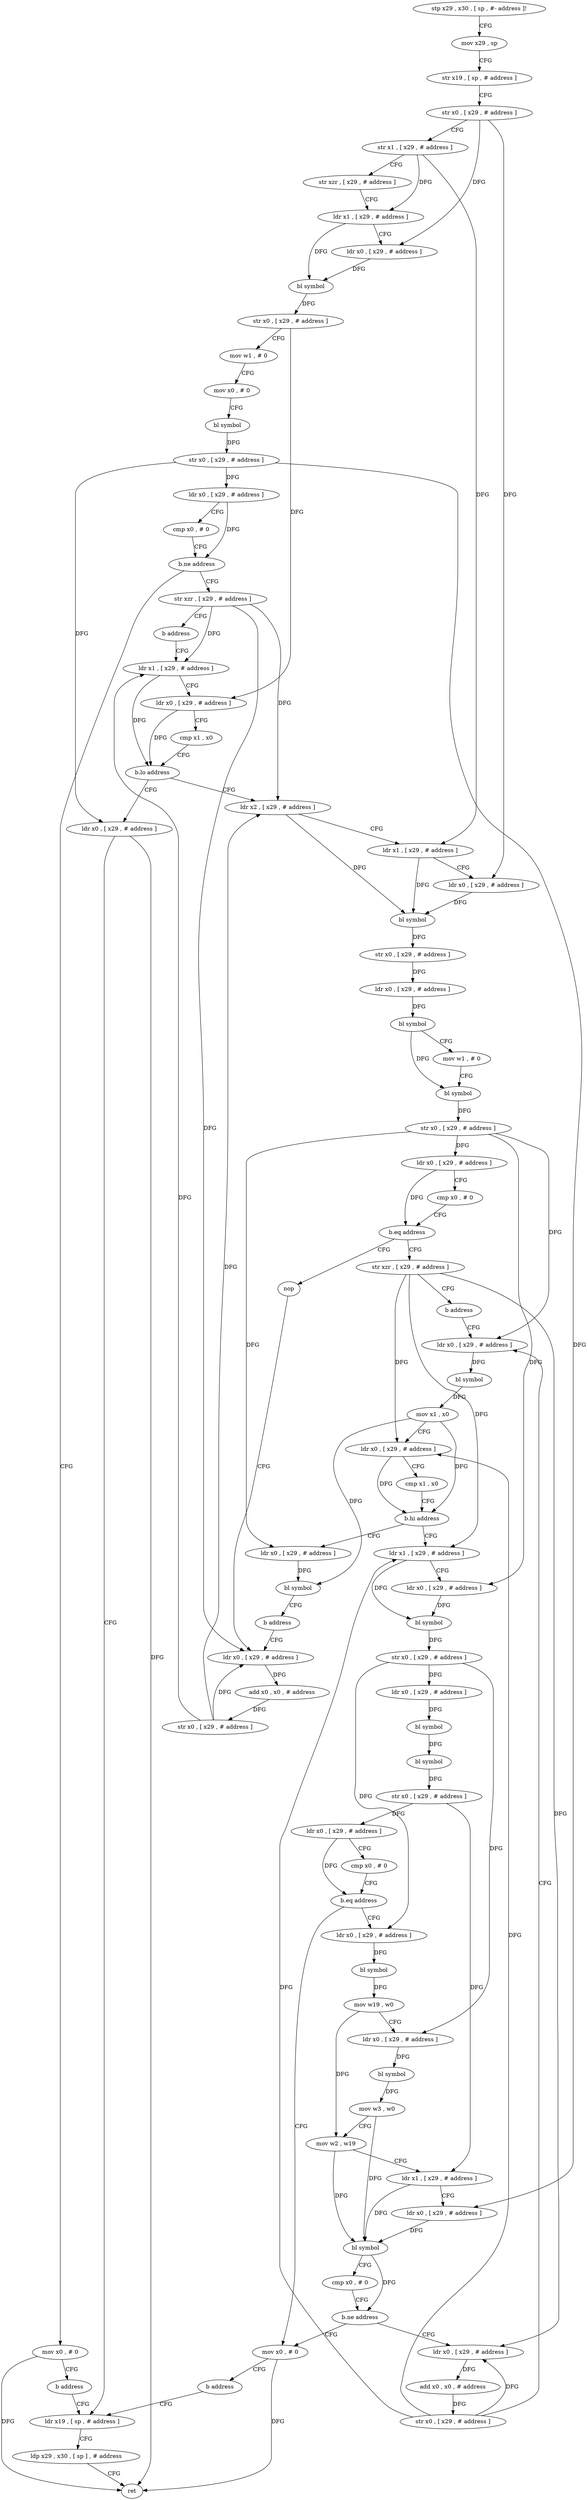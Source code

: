 digraph "func" {
"125076" [label = "stp x29 , x30 , [ sp , #- address ]!" ]
"125080" [label = "mov x29 , sp" ]
"125084" [label = "str x19 , [ sp , # address ]" ]
"125088" [label = "str x0 , [ x29 , # address ]" ]
"125092" [label = "str x1 , [ x29 , # address ]" ]
"125096" [label = "str xzr , [ x29 , # address ]" ]
"125100" [label = "ldr x1 , [ x29 , # address ]" ]
"125104" [label = "ldr x0 , [ x29 , # address ]" ]
"125108" [label = "bl symbol" ]
"125112" [label = "str x0 , [ x29 , # address ]" ]
"125116" [label = "mov w1 , # 0" ]
"125120" [label = "mov x0 , # 0" ]
"125124" [label = "bl symbol" ]
"125128" [label = "str x0 , [ x29 , # address ]" ]
"125132" [label = "ldr x0 , [ x29 , # address ]" ]
"125136" [label = "cmp x0 , # 0" ]
"125140" [label = "b.ne address" ]
"125152" [label = "str xzr , [ x29 , # address ]" ]
"125144" [label = "mov x0 , # 0" ]
"125156" [label = "b address" ]
"125384" [label = "ldr x1 , [ x29 , # address ]" ]
"125148" [label = "b address" ]
"125404" [label = "ldr x19 , [ sp , # address ]" ]
"125388" [label = "ldr x0 , [ x29 , # address ]" ]
"125392" [label = "cmp x1 , x0" ]
"125396" [label = "b.lo address" ]
"125160" [label = "ldr x2 , [ x29 , # address ]" ]
"125400" [label = "ldr x0 , [ x29 , # address ]" ]
"125408" [label = "ldp x29 , x30 , [ sp ] , # address" ]
"125412" [label = "ret" ]
"125164" [label = "ldr x1 , [ x29 , # address ]" ]
"125168" [label = "ldr x0 , [ x29 , # address ]" ]
"125172" [label = "bl symbol" ]
"125176" [label = "str x0 , [ x29 , # address ]" ]
"125180" [label = "ldr x0 , [ x29 , # address ]" ]
"125184" [label = "bl symbol" ]
"125188" [label = "mov w1 , # 0" ]
"125192" [label = "bl symbol" ]
"125196" [label = "str x0 , [ x29 , # address ]" ]
"125200" [label = "ldr x0 , [ x29 , # address ]" ]
"125204" [label = "cmp x0 , # 0" ]
"125208" [label = "b.eq address" ]
"125368" [label = "nop" ]
"125212" [label = "str xzr , [ x29 , # address ]" ]
"125372" [label = "ldr x0 , [ x29 , # address ]" ]
"125216" [label = "b address" ]
"125332" [label = "ldr x0 , [ x29 , # address ]" ]
"125336" [label = "bl symbol" ]
"125340" [label = "mov x1 , x0" ]
"125344" [label = "ldr x0 , [ x29 , # address ]" ]
"125348" [label = "cmp x1 , x0" ]
"125352" [label = "b.hi address" ]
"125220" [label = "ldr x1 , [ x29 , # address ]" ]
"125356" [label = "ldr x0 , [ x29 , # address ]" ]
"125224" [label = "ldr x0 , [ x29 , # address ]" ]
"125228" [label = "bl symbol" ]
"125232" [label = "str x0 , [ x29 , # address ]" ]
"125236" [label = "ldr x0 , [ x29 , # address ]" ]
"125240" [label = "bl symbol" ]
"125244" [label = "bl symbol" ]
"125248" [label = "str x0 , [ x29 , # address ]" ]
"125252" [label = "ldr x0 , [ x29 , # address ]" ]
"125256" [label = "cmp x0 , # 0" ]
"125260" [label = "b.eq address" ]
"125312" [label = "mov x0 , # 0" ]
"125264" [label = "ldr x0 , [ x29 , # address ]" ]
"125360" [label = "bl symbol" ]
"125364" [label = "b address" ]
"125316" [label = "b address" ]
"125268" [label = "bl symbol" ]
"125272" [label = "mov w19 , w0" ]
"125276" [label = "ldr x0 , [ x29 , # address ]" ]
"125280" [label = "bl symbol" ]
"125284" [label = "mov w3 , w0" ]
"125288" [label = "mov w2 , w19" ]
"125292" [label = "ldr x1 , [ x29 , # address ]" ]
"125296" [label = "ldr x0 , [ x29 , # address ]" ]
"125300" [label = "bl symbol" ]
"125304" [label = "cmp x0 , # 0" ]
"125308" [label = "b.ne address" ]
"125320" [label = "ldr x0 , [ x29 , # address ]" ]
"125376" [label = "add x0 , x0 , # address" ]
"125380" [label = "str x0 , [ x29 , # address ]" ]
"125324" [label = "add x0 , x0 , # address" ]
"125328" [label = "str x0 , [ x29 , # address ]" ]
"125076" -> "125080" [ label = "CFG" ]
"125080" -> "125084" [ label = "CFG" ]
"125084" -> "125088" [ label = "CFG" ]
"125088" -> "125092" [ label = "CFG" ]
"125088" -> "125104" [ label = "DFG" ]
"125088" -> "125168" [ label = "DFG" ]
"125092" -> "125096" [ label = "CFG" ]
"125092" -> "125100" [ label = "DFG" ]
"125092" -> "125164" [ label = "DFG" ]
"125096" -> "125100" [ label = "CFG" ]
"125100" -> "125104" [ label = "CFG" ]
"125100" -> "125108" [ label = "DFG" ]
"125104" -> "125108" [ label = "DFG" ]
"125108" -> "125112" [ label = "DFG" ]
"125112" -> "125116" [ label = "CFG" ]
"125112" -> "125388" [ label = "DFG" ]
"125116" -> "125120" [ label = "CFG" ]
"125120" -> "125124" [ label = "CFG" ]
"125124" -> "125128" [ label = "DFG" ]
"125128" -> "125132" [ label = "DFG" ]
"125128" -> "125400" [ label = "DFG" ]
"125128" -> "125296" [ label = "DFG" ]
"125132" -> "125136" [ label = "CFG" ]
"125132" -> "125140" [ label = "DFG" ]
"125136" -> "125140" [ label = "CFG" ]
"125140" -> "125152" [ label = "CFG" ]
"125140" -> "125144" [ label = "CFG" ]
"125152" -> "125156" [ label = "CFG" ]
"125152" -> "125384" [ label = "DFG" ]
"125152" -> "125160" [ label = "DFG" ]
"125152" -> "125372" [ label = "DFG" ]
"125144" -> "125148" [ label = "CFG" ]
"125144" -> "125412" [ label = "DFG" ]
"125156" -> "125384" [ label = "CFG" ]
"125384" -> "125388" [ label = "CFG" ]
"125384" -> "125396" [ label = "DFG" ]
"125148" -> "125404" [ label = "CFG" ]
"125404" -> "125408" [ label = "CFG" ]
"125388" -> "125392" [ label = "CFG" ]
"125388" -> "125396" [ label = "DFG" ]
"125392" -> "125396" [ label = "CFG" ]
"125396" -> "125160" [ label = "CFG" ]
"125396" -> "125400" [ label = "CFG" ]
"125160" -> "125164" [ label = "CFG" ]
"125160" -> "125172" [ label = "DFG" ]
"125400" -> "125404" [ label = "CFG" ]
"125400" -> "125412" [ label = "DFG" ]
"125408" -> "125412" [ label = "CFG" ]
"125164" -> "125168" [ label = "CFG" ]
"125164" -> "125172" [ label = "DFG" ]
"125168" -> "125172" [ label = "DFG" ]
"125172" -> "125176" [ label = "DFG" ]
"125176" -> "125180" [ label = "DFG" ]
"125180" -> "125184" [ label = "DFG" ]
"125184" -> "125188" [ label = "CFG" ]
"125184" -> "125192" [ label = "DFG" ]
"125188" -> "125192" [ label = "CFG" ]
"125192" -> "125196" [ label = "DFG" ]
"125196" -> "125200" [ label = "DFG" ]
"125196" -> "125332" [ label = "DFG" ]
"125196" -> "125224" [ label = "DFG" ]
"125196" -> "125356" [ label = "DFG" ]
"125200" -> "125204" [ label = "CFG" ]
"125200" -> "125208" [ label = "DFG" ]
"125204" -> "125208" [ label = "CFG" ]
"125208" -> "125368" [ label = "CFG" ]
"125208" -> "125212" [ label = "CFG" ]
"125368" -> "125372" [ label = "CFG" ]
"125212" -> "125216" [ label = "CFG" ]
"125212" -> "125344" [ label = "DFG" ]
"125212" -> "125220" [ label = "DFG" ]
"125212" -> "125320" [ label = "DFG" ]
"125372" -> "125376" [ label = "DFG" ]
"125216" -> "125332" [ label = "CFG" ]
"125332" -> "125336" [ label = "DFG" ]
"125336" -> "125340" [ label = "DFG" ]
"125340" -> "125344" [ label = "CFG" ]
"125340" -> "125352" [ label = "DFG" ]
"125340" -> "125360" [ label = "DFG" ]
"125344" -> "125348" [ label = "CFG" ]
"125344" -> "125352" [ label = "DFG" ]
"125348" -> "125352" [ label = "CFG" ]
"125352" -> "125220" [ label = "CFG" ]
"125352" -> "125356" [ label = "CFG" ]
"125220" -> "125224" [ label = "CFG" ]
"125220" -> "125228" [ label = "DFG" ]
"125356" -> "125360" [ label = "DFG" ]
"125224" -> "125228" [ label = "DFG" ]
"125228" -> "125232" [ label = "DFG" ]
"125232" -> "125236" [ label = "DFG" ]
"125232" -> "125264" [ label = "DFG" ]
"125232" -> "125276" [ label = "DFG" ]
"125236" -> "125240" [ label = "DFG" ]
"125240" -> "125244" [ label = "DFG" ]
"125244" -> "125248" [ label = "DFG" ]
"125248" -> "125252" [ label = "DFG" ]
"125248" -> "125292" [ label = "DFG" ]
"125252" -> "125256" [ label = "CFG" ]
"125252" -> "125260" [ label = "DFG" ]
"125256" -> "125260" [ label = "CFG" ]
"125260" -> "125312" [ label = "CFG" ]
"125260" -> "125264" [ label = "CFG" ]
"125312" -> "125316" [ label = "CFG" ]
"125312" -> "125412" [ label = "DFG" ]
"125264" -> "125268" [ label = "DFG" ]
"125360" -> "125364" [ label = "CFG" ]
"125364" -> "125372" [ label = "CFG" ]
"125316" -> "125404" [ label = "CFG" ]
"125268" -> "125272" [ label = "DFG" ]
"125272" -> "125276" [ label = "CFG" ]
"125272" -> "125288" [ label = "DFG" ]
"125276" -> "125280" [ label = "DFG" ]
"125280" -> "125284" [ label = "DFG" ]
"125284" -> "125288" [ label = "CFG" ]
"125284" -> "125300" [ label = "DFG" ]
"125288" -> "125292" [ label = "CFG" ]
"125288" -> "125300" [ label = "DFG" ]
"125292" -> "125296" [ label = "CFG" ]
"125292" -> "125300" [ label = "DFG" ]
"125296" -> "125300" [ label = "DFG" ]
"125300" -> "125304" [ label = "CFG" ]
"125300" -> "125308" [ label = "DFG" ]
"125304" -> "125308" [ label = "CFG" ]
"125308" -> "125320" [ label = "CFG" ]
"125308" -> "125312" [ label = "CFG" ]
"125320" -> "125324" [ label = "DFG" ]
"125376" -> "125380" [ label = "DFG" ]
"125380" -> "125384" [ label = "DFG" ]
"125380" -> "125160" [ label = "DFG" ]
"125380" -> "125372" [ label = "DFG" ]
"125324" -> "125328" [ label = "DFG" ]
"125328" -> "125332" [ label = "CFG" ]
"125328" -> "125344" [ label = "DFG" ]
"125328" -> "125220" [ label = "DFG" ]
"125328" -> "125320" [ label = "DFG" ]
}
